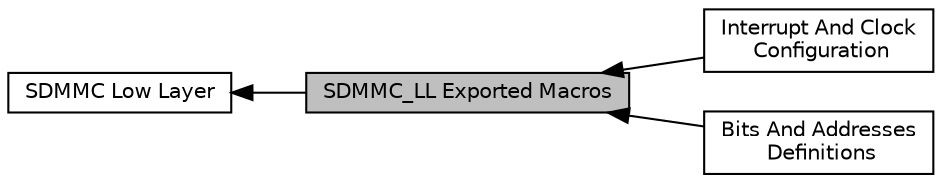 digraph "SDMMC_LL Exported Macros"
{
  edge [fontname="Helvetica",fontsize="10",labelfontname="Helvetica",labelfontsize="10"];
  node [fontname="Helvetica",fontsize="10",shape=record];
  rankdir=LR;
  Node3 [label="Interrupt And Clock\l Configuration",height=0.2,width=0.4,color="black", fillcolor="white", style="filled",URL="$group___s_d_m_m_c___l_l___interrupt___clock.html",tooltip="macros to handle interrupts and specific clock configurations "];
  Node0 [label="SDMMC_LL Exported Macros",height=0.2,width=0.4,color="black", fillcolor="grey75", style="filled", fontcolor="black"];
  Node2 [label="Bits And Addresses\l Definitions",height=0.2,width=0.4,color="black", fillcolor="white", style="filled",URL="$group___s_d_m_m_c___l_l___register.html",tooltip="SDMMC_LL registers bit address in the alias region. "];
  Node1 [label="SDMMC Low Layer",height=0.2,width=0.4,color="black", fillcolor="white", style="filled",URL="$group___s_d_m_m_c___l_l.html",tooltip="Low layer module for SD. "];
  Node1->Node0 [shape=plaintext, dir="back", style="solid"];
  Node0->Node2 [shape=plaintext, dir="back", style="solid"];
  Node0->Node3 [shape=plaintext, dir="back", style="solid"];
}
